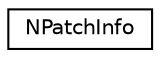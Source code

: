 digraph "Graphical Class Hierarchy"
{
 // LATEX_PDF_SIZE
  edge [fontname="Helvetica",fontsize="10",labelfontname="Helvetica",labelfontsize="10"];
  node [fontname="Helvetica",fontsize="10",shape=record];
  rankdir="LR";
  Node0 [label="NPatchInfo",height=0.2,width=0.4,color="black", fillcolor="white", style="filled",URL="$structNPatchInfo.html",tooltip=" "];
}
